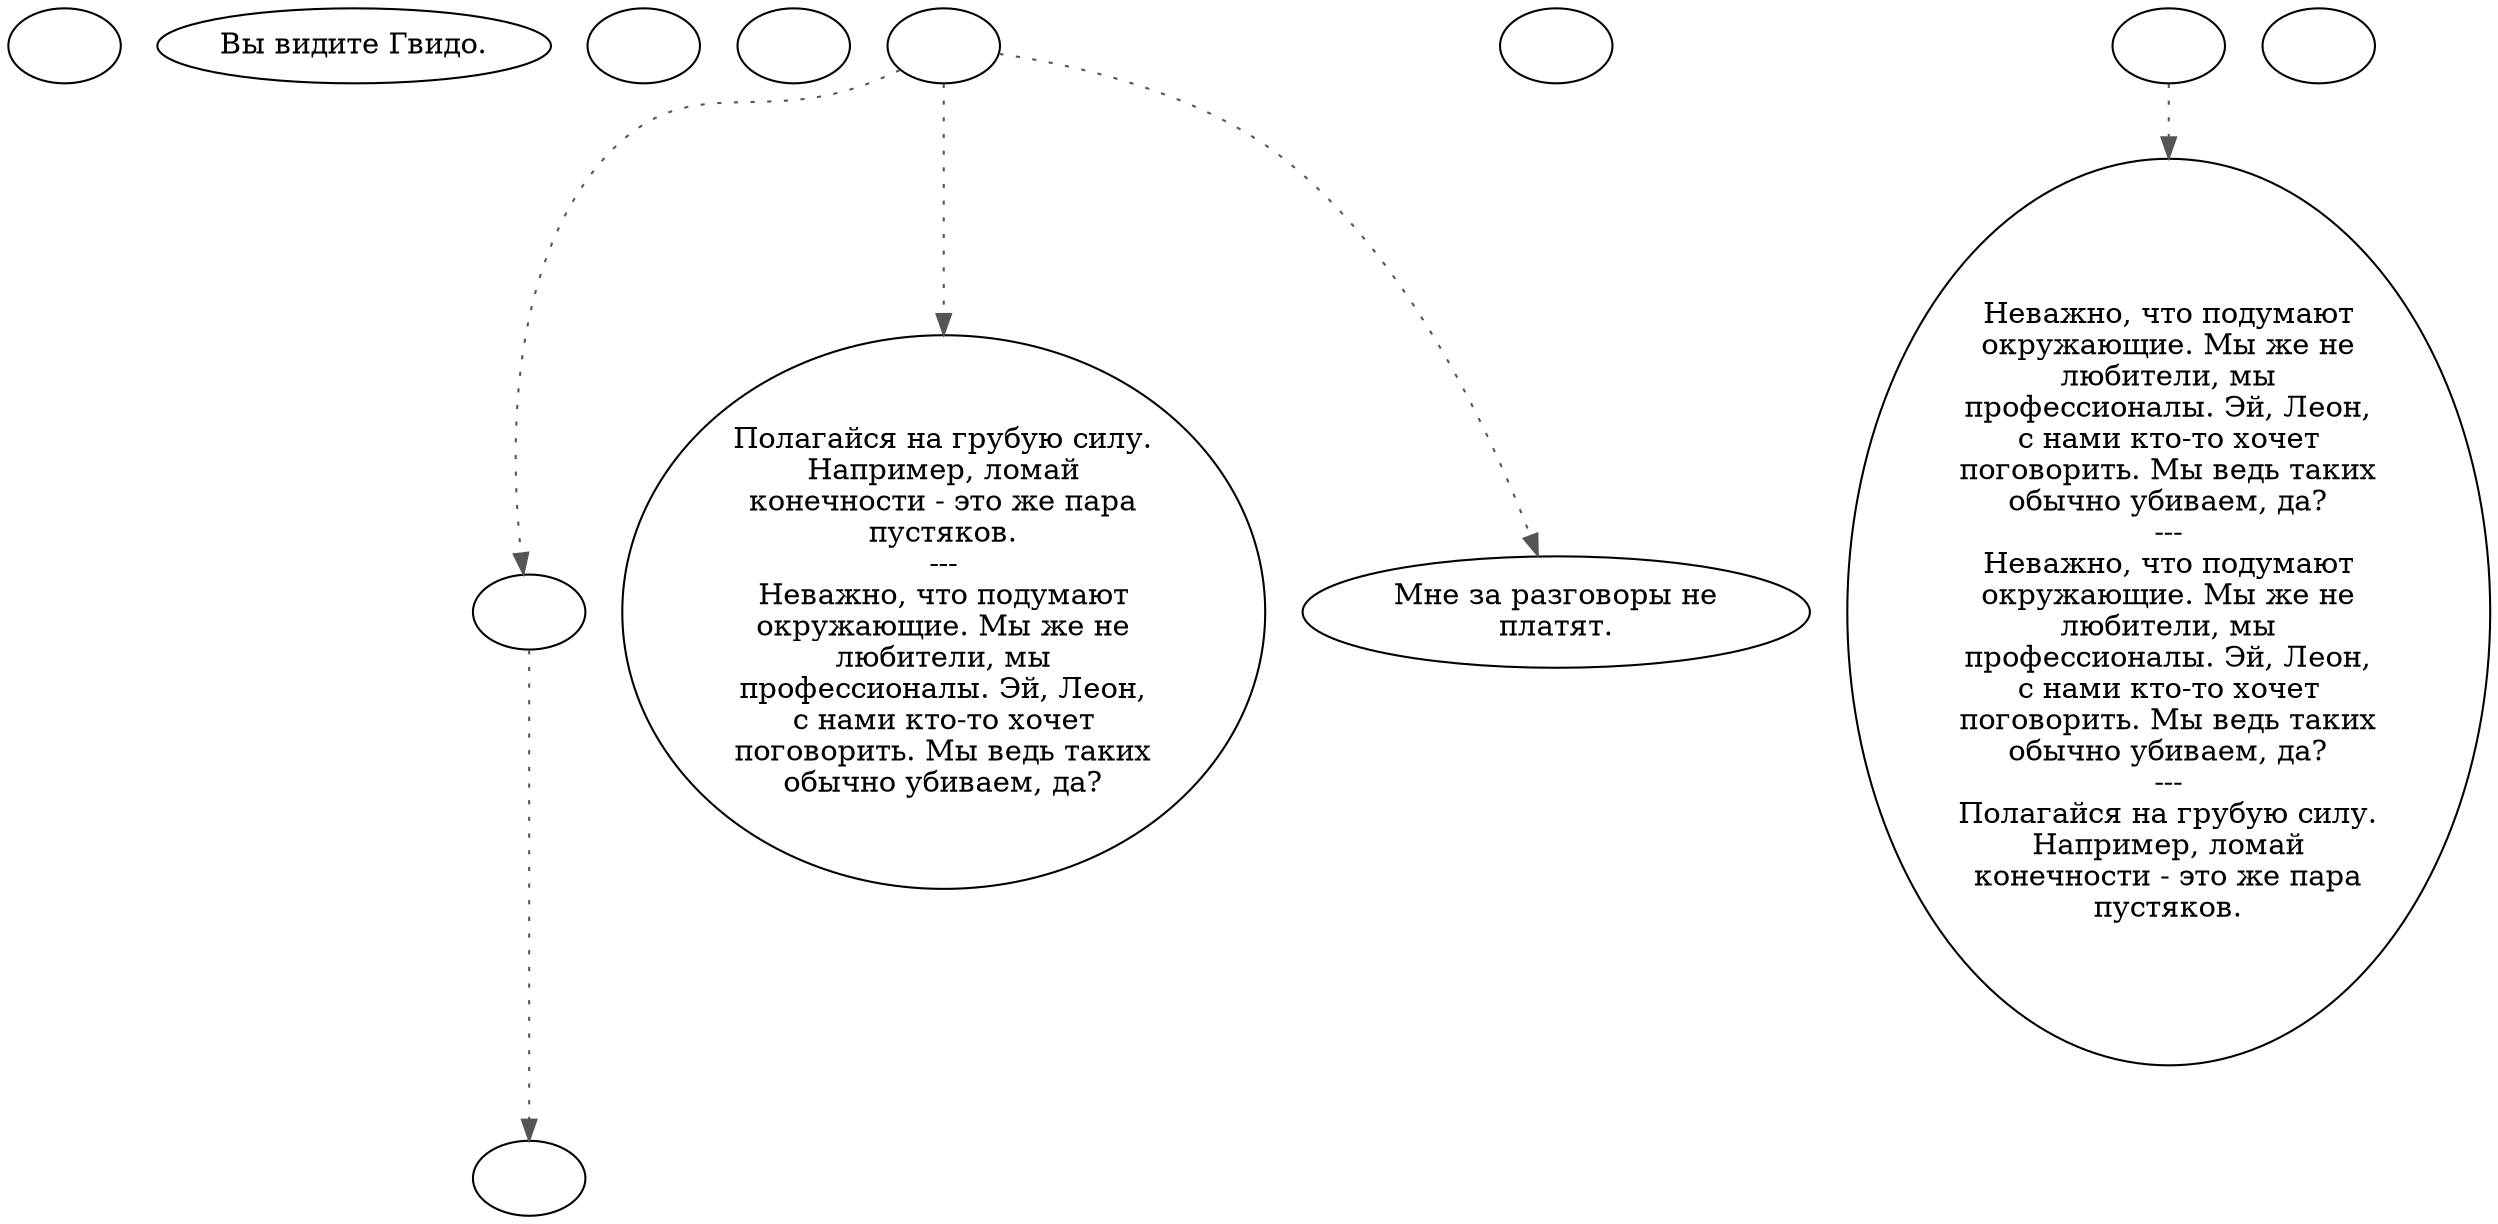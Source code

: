 digraph guido {
  "start" [style=filled       fillcolor="#FFFFFF"       color="#000000"]
  "start" [label=""]
  "look_at_p_proc" [style=filled       fillcolor="#FFFFFF"       color="#000000"]
  "look_at_p_proc" [label="Вы видите Гвидо."]
  "critter_p_proc" [style=filled       fillcolor="#FFFFFF"       color="#000000"]
  "critter_p_proc" [label=""]
  "pickup_p_proc" [style=filled       fillcolor="#FFFFFF"       color="#000000"]
  "pickup_p_proc" [label=""]
  "talk_p_proc" [style=filled       fillcolor="#FFFFFF"       color="#000000"]
  "talk_p_proc" -> "get_reaction" [style=dotted color="#555555"]
  "talk_p_proc" -> "Guido00" [style=dotted color="#555555"]
  "talk_p_proc" -> "Guido01" [style=dotted color="#555555"]
  "talk_p_proc" [label=""]
  "destroy_p_proc" [style=filled       fillcolor="#FFFFFF"       color="#000000"]
  "destroy_p_proc" [label=""]
  "timed_event_p_proc" [style=filled       fillcolor="#FFFFFF"       color="#000000"]
  "timed_event_p_proc" -> "Guido02" [style=dotted color="#555555"]
  "timed_event_p_proc" [label=""]
  "map_enter_p_proc" [style=filled       fillcolor="#FFFFFF"       color="#000000"]
  "map_enter_p_proc" [label=""]
  "Guido00" [style=filled       fillcolor="#FFFFFF"       color="#000000"]
  "Guido00" [label="Полагайся на грубую силу.\nНапример, ломай\nконечности - это же пара\nпустяков.\n---\nНеважно, что подумают\nокружающие. Мы же не\nлюбители, мы\nпрофессионалы. Эй, Леон,\nс нами кто-то хочет\nпоговорить. Мы ведь таких\nобычно убиваем, да?"]
  "Guido01" [style=filled       fillcolor="#FFFFFF"       color="#000000"]
  "Guido01" [label="Мне за разговоры не\nплатят."]
  "Guido02" [style=filled       fillcolor="#FFFFFF"       color="#000000"]
  "Guido02" [label="Неважно, что подумают\nокружающие. Мы же не\nлюбители, мы\nпрофессионалы. Эй, Леон,\nс нами кто-то хочет\nпоговорить. Мы ведь таких\nобычно убиваем, да?\n---\nНеважно, что подумают\nокружающие. Мы же не\nлюбители, мы\nпрофессионалы. Эй, Леон,\nс нами кто-то хочет\nпоговорить. Мы ведь таких\nобычно убиваем, да?\n---\nПолагайся на грубую силу.\nНапример, ломай\nконечности - это же пара\nпустяков."]
  "get_reaction" [style=filled       fillcolor="#FFFFFF"       color="#000000"]
  "get_reaction" -> "ReactToLevel" [style=dotted color="#555555"]
  "get_reaction" [label=""]
  "ReactToLevel" [style=filled       fillcolor="#FFFFFF"       color="#000000"]
  "ReactToLevel" [label=""]
}
